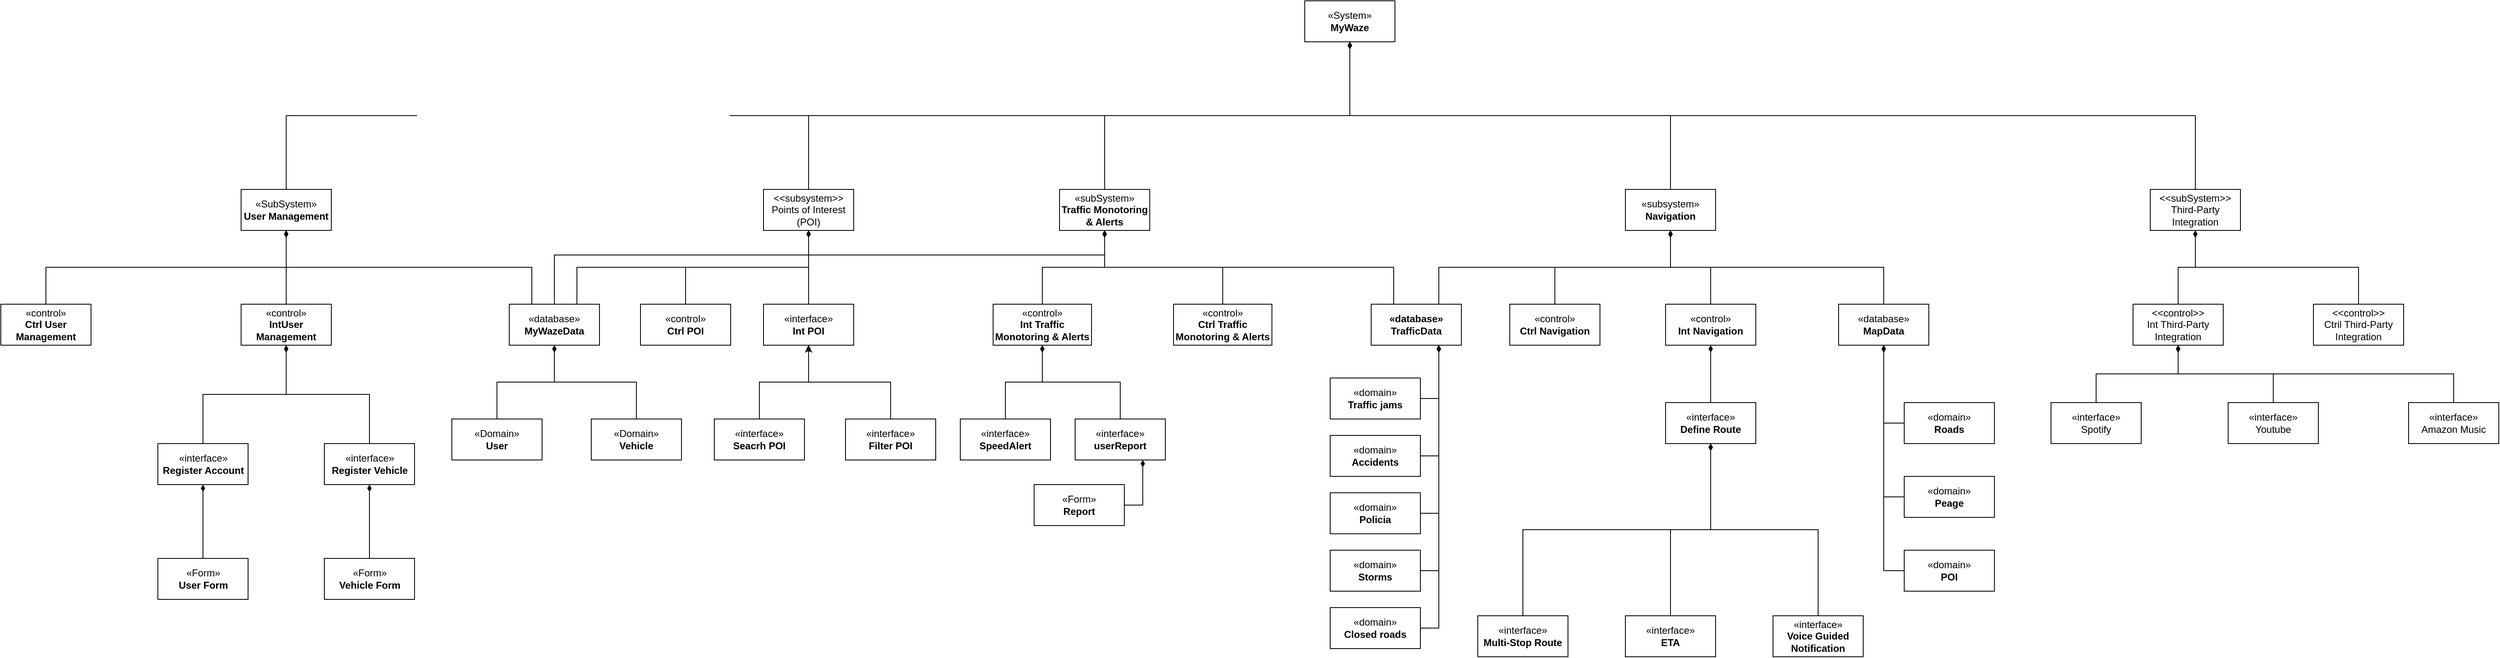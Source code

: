<mxfile version="27.0.9">
  <diagram name="Page-1" id="rv70FW1noNGGTZR8Txte">
    <mxGraphModel dx="2245" dy="790" grid="1" gridSize="10" guides="1" tooltips="1" connect="1" arrows="1" fold="1" page="1" pageScale="1" pageWidth="827" pageHeight="1169" math="0" shadow="0">
      <root>
        <mxCell id="0" />
        <mxCell id="1" parent="0" />
        <mxCell id="NYa0R-SMuXHiYhOAjpid-2" value="«System»&lt;br&gt;&lt;b&gt;MyWaze&lt;/b&gt;" style="html=1;whiteSpace=wrap;" parent="1" vertex="1">
          <mxGeometry x="780" y="20" width="110" height="50" as="geometry" />
        </mxCell>
        <mxCell id="NYa0R-SMuXHiYhOAjpid-31" style="edgeStyle=orthogonalEdgeStyle;rounded=0;orthogonalLoop=1;jettySize=auto;html=1;exitX=0.5;exitY=0;exitDx=0;exitDy=0;entryX=0.5;entryY=1;entryDx=0;entryDy=0;endArrow=diamondThin;endFill=1;" parent="1" source="NYa0R-SMuXHiYhOAjpid-3" target="NYa0R-SMuXHiYhOAjpid-2" edge="1">
          <mxGeometry relative="1" as="geometry" />
        </mxCell>
        <mxCell id="NYa0R-SMuXHiYhOAjpid-3" value="«SubSystem»&lt;br&gt;&lt;b&gt;User Management&lt;/b&gt;" style="html=1;whiteSpace=wrap;" parent="1" vertex="1">
          <mxGeometry x="-517" y="250" width="110" height="50" as="geometry" />
        </mxCell>
        <mxCell id="8JqxV0b_A7vU7f-LkTIg-5" style="edgeStyle=orthogonalEdgeStyle;rounded=0;orthogonalLoop=1;jettySize=auto;html=1;exitX=0.5;exitY=0;exitDx=0;exitDy=0;entryX=0.5;entryY=1;entryDx=0;entryDy=0;endArrow=diamondThin;endFill=1;" parent="1" source="NYa0R-SMuXHiYhOAjpid-10" target="8JqxV0b_A7vU7f-LkTIg-3" edge="1">
          <mxGeometry relative="1" as="geometry" />
        </mxCell>
        <mxCell id="NYa0R-SMuXHiYhOAjpid-10" value="«interface»&lt;br&gt;&lt;b&gt;Register Account&lt;/b&gt;" style="html=1;whiteSpace=wrap;" parent="1" vertex="1">
          <mxGeometry x="-618.5" y="560" width="110" height="50" as="geometry" />
        </mxCell>
        <mxCell id="8JqxV0b_A7vU7f-LkTIg-6" style="edgeStyle=orthogonalEdgeStyle;rounded=0;orthogonalLoop=1;jettySize=auto;html=1;exitX=0.5;exitY=0;exitDx=0;exitDy=0;entryX=0.5;entryY=1;entryDx=0;entryDy=0;endArrow=diamondThin;endFill=1;" parent="1" source="NYa0R-SMuXHiYhOAjpid-11" target="8JqxV0b_A7vU7f-LkTIg-3" edge="1">
          <mxGeometry relative="1" as="geometry" />
        </mxCell>
        <mxCell id="NYa0R-SMuXHiYhOAjpid-11" value="«interface»&lt;br&gt;&lt;b&gt;Register Vehicle&lt;/b&gt;" style="html=1;whiteSpace=wrap;" parent="1" vertex="1">
          <mxGeometry x="-415.5" y="560" width="110" height="50" as="geometry" />
        </mxCell>
        <mxCell id="NYa0R-SMuXHiYhOAjpid-60" style="edgeStyle=orthogonalEdgeStyle;rounded=0;orthogonalLoop=1;jettySize=auto;html=1;exitX=0.25;exitY=0;exitDx=0;exitDy=0;entryX=0.5;entryY=1;entryDx=0;entryDy=0;endArrow=diamondThin;endFill=1;" parent="1" source="NYa0R-SMuXHiYhOAjpid-13" target="NYa0R-SMuXHiYhOAjpid-3" edge="1">
          <mxGeometry relative="1" as="geometry" />
        </mxCell>
        <mxCell id="NYa0R-SMuXHiYhOAjpid-61" style="edgeStyle=orthogonalEdgeStyle;rounded=0;orthogonalLoop=1;jettySize=auto;html=1;exitX=0.75;exitY=0;exitDx=0;exitDy=0;entryX=0.5;entryY=1;entryDx=0;entryDy=0;endArrow=diamondThin;endFill=1;" parent="1" source="NYa0R-SMuXHiYhOAjpid-13" target="NYa0R-SMuXHiYhOAjpid-24" edge="1">
          <mxGeometry relative="1" as="geometry" />
        </mxCell>
        <mxCell id="ZADUOhebhtJnV6KTccMP-1" style="edgeStyle=orthogonalEdgeStyle;rounded=0;orthogonalLoop=1;jettySize=auto;html=1;exitX=0.5;exitY=0;exitDx=0;exitDy=0;entryX=0.5;entryY=1;entryDx=0;entryDy=0;endArrow=diamondThin;endFill=1;" parent="1" source="NYa0R-SMuXHiYhOAjpid-13" target="NYa0R-SMuXHiYhOAjpid-16" edge="1">
          <mxGeometry relative="1" as="geometry">
            <Array as="points">
              <mxPoint x="-135" y="330" />
              <mxPoint x="536" y="330" />
            </Array>
          </mxGeometry>
        </mxCell>
        <mxCell id="NYa0R-SMuXHiYhOAjpid-13" value="«database»&lt;br&gt;&lt;b&gt;MyWazeData&lt;/b&gt;" style="html=1;whiteSpace=wrap;" parent="1" vertex="1">
          <mxGeometry x="-190" y="390" width="110" height="50" as="geometry" />
        </mxCell>
        <mxCell id="8JqxV0b_A7vU7f-LkTIg-12" style="edgeStyle=orthogonalEdgeStyle;rounded=0;orthogonalLoop=1;jettySize=auto;html=1;exitX=0.5;exitY=0;exitDx=0;exitDy=0;entryX=0.5;entryY=1;entryDx=0;entryDy=0;endArrow=diamondThin;endFill=1;" parent="1" source="NYa0R-SMuXHiYhOAjpid-14" target="8JqxV0b_A7vU7f-LkTIg-9" edge="1">
          <mxGeometry relative="1" as="geometry" />
        </mxCell>
        <mxCell id="NYa0R-SMuXHiYhOAjpid-14" value="«interface»&lt;br&gt;&lt;b&gt;SpeedAlert&lt;/b&gt;" style="html=1;whiteSpace=wrap;" parent="1" vertex="1">
          <mxGeometry x="360" y="530" width="110" height="50" as="geometry" />
        </mxCell>
        <mxCell id="8JqxV0b_A7vU7f-LkTIg-13" style="edgeStyle=orthogonalEdgeStyle;rounded=0;orthogonalLoop=1;jettySize=auto;html=1;exitX=0.5;exitY=0;exitDx=0;exitDy=0;entryX=0.5;entryY=1;entryDx=0;entryDy=0;endArrow=diamondThin;endFill=1;" parent="1" source="NYa0R-SMuXHiYhOAjpid-15" target="8JqxV0b_A7vU7f-LkTIg-9" edge="1">
          <mxGeometry relative="1" as="geometry" />
        </mxCell>
        <mxCell id="NYa0R-SMuXHiYhOAjpid-15" value="«interface»&lt;br&gt;&lt;b&gt;userReport&lt;/b&gt;" style="html=1;whiteSpace=wrap;" parent="1" vertex="1">
          <mxGeometry x="500" y="530" width="110" height="50" as="geometry" />
        </mxCell>
        <mxCell id="NYa0R-SMuXHiYhOAjpid-32" style="edgeStyle=orthogonalEdgeStyle;rounded=0;orthogonalLoop=1;jettySize=auto;html=1;exitX=0.5;exitY=0;exitDx=0;exitDy=0;entryX=0.5;entryY=1;entryDx=0;entryDy=0;endArrow=diamondThin;endFill=1;" parent="1" source="NYa0R-SMuXHiYhOAjpid-16" target="NYa0R-SMuXHiYhOAjpid-2" edge="1">
          <mxGeometry relative="1" as="geometry" />
        </mxCell>
        <mxCell id="NYa0R-SMuXHiYhOAjpid-16" value="«subSystem»&lt;br&gt;&lt;b&gt;Traffic Monotoring &amp;amp; Alerts&lt;/b&gt;" style="html=1;whiteSpace=wrap;" parent="1" vertex="1">
          <mxGeometry x="481" y="250" width="110" height="50" as="geometry" />
        </mxCell>
        <mxCell id="NYa0R-SMuXHiYhOAjpid-55" style="edgeStyle=orthogonalEdgeStyle;rounded=0;orthogonalLoop=1;jettySize=auto;html=1;exitX=0.25;exitY=0;exitDx=0;exitDy=0;entryX=0.5;entryY=1;entryDx=0;entryDy=0;endArrow=diamondThin;endFill=1;" parent="1" source="NYa0R-SMuXHiYhOAjpid-17" target="NYa0R-SMuXHiYhOAjpid-16" edge="1">
          <mxGeometry relative="1" as="geometry" />
        </mxCell>
        <mxCell id="NYa0R-SMuXHiYhOAjpid-88" style="edgeStyle=orthogonalEdgeStyle;rounded=0;orthogonalLoop=1;jettySize=auto;html=1;exitX=0.75;exitY=0;exitDx=0;exitDy=0;entryX=0.5;entryY=1;entryDx=0;entryDy=0;endArrow=diamondThin;endFill=1;" parent="1" source="NYa0R-SMuXHiYhOAjpid-17" target="NYa0R-SMuXHiYhOAjpid-18" edge="1">
          <mxGeometry relative="1" as="geometry" />
        </mxCell>
        <mxCell id="NYa0R-SMuXHiYhOAjpid-17" value="«database»&lt;br&gt;&lt;span&gt;TrafficData&lt;/span&gt;" style="html=1;whiteSpace=wrap;fontStyle=1" parent="1" vertex="1">
          <mxGeometry x="861" y="390" width="110" height="50" as="geometry" />
        </mxCell>
        <mxCell id="NYa0R-SMuXHiYhOAjpid-33" style="edgeStyle=orthogonalEdgeStyle;rounded=0;orthogonalLoop=1;jettySize=auto;html=1;exitX=0.5;exitY=0;exitDx=0;exitDy=0;entryX=0.5;entryY=1;entryDx=0;entryDy=0;endArrow=diamondThin;endFill=1;" parent="1" source="NYa0R-SMuXHiYhOAjpid-18" target="NYa0R-SMuXHiYhOAjpid-2" edge="1">
          <mxGeometry relative="1" as="geometry" />
        </mxCell>
        <mxCell id="NYa0R-SMuXHiYhOAjpid-18" value="«subsystem»&lt;br&gt;&lt;b&gt;Navigation&lt;/b&gt;" style="html=1;whiteSpace=wrap;" parent="1" vertex="1">
          <mxGeometry x="1171" y="250" width="110" height="50" as="geometry" />
        </mxCell>
        <mxCell id="8JqxV0b_A7vU7f-LkTIg-16" style="edgeStyle=orthogonalEdgeStyle;rounded=0;orthogonalLoop=1;jettySize=auto;html=1;exitX=0.5;exitY=0;exitDx=0;exitDy=0;entryX=0.5;entryY=1;entryDx=0;entryDy=0;endArrow=diamondThin;endFill=1;" parent="1" source="NYa0R-SMuXHiYhOAjpid-19" target="8JqxV0b_A7vU7f-LkTIg-14" edge="1">
          <mxGeometry relative="1" as="geometry" />
        </mxCell>
        <mxCell id="NYa0R-SMuXHiYhOAjpid-19" value="«interface»&lt;br&gt;&lt;b&gt;Define Route&lt;/b&gt;" style="html=1;whiteSpace=wrap;" parent="1" vertex="1">
          <mxGeometry x="1220" y="510" width="110" height="50" as="geometry" />
        </mxCell>
        <mxCell id="NYa0R-SMuXHiYhOAjpid-41" style="edgeStyle=orthogonalEdgeStyle;rounded=0;orthogonalLoop=1;jettySize=auto;html=1;exitX=0.5;exitY=0;exitDx=0;exitDy=0;entryX=0.5;entryY=1;entryDx=0;entryDy=0;endArrow=diamondThin;endFill=1;" parent="1" source="NYa0R-SMuXHiYhOAjpid-21" target="NYa0R-SMuXHiYhOAjpid-19" edge="1">
          <mxGeometry relative="1" as="geometry" />
        </mxCell>
        <mxCell id="NYa0R-SMuXHiYhOAjpid-21" value="«interface»&lt;br&gt;&lt;b&gt;Multi-Stop Route&lt;/b&gt;" style="html=1;whiteSpace=wrap;" parent="1" vertex="1">
          <mxGeometry x="991" y="770" width="110" height="50" as="geometry" />
        </mxCell>
        <mxCell id="NYa0R-SMuXHiYhOAjpid-44" style="edgeStyle=orthogonalEdgeStyle;rounded=0;orthogonalLoop=1;jettySize=auto;html=1;exitX=0.5;exitY=0;exitDx=0;exitDy=0;entryX=0.5;entryY=1;entryDx=0;entryDy=0;endArrow=diamondThin;endFill=1;" parent="1" source="NYa0R-SMuXHiYhOAjpid-22" target="NYa0R-SMuXHiYhOAjpid-19" edge="1">
          <mxGeometry relative="1" as="geometry" />
        </mxCell>
        <mxCell id="NYa0R-SMuXHiYhOAjpid-22" value="«interface»&lt;br&gt;&lt;b&gt;ETA&lt;/b&gt;" style="html=1;whiteSpace=wrap;" parent="1" vertex="1">
          <mxGeometry x="1171" y="770" width="110" height="50" as="geometry" />
        </mxCell>
        <mxCell id="NYa0R-SMuXHiYhOAjpid-45" style="edgeStyle=orthogonalEdgeStyle;rounded=0;orthogonalLoop=1;jettySize=auto;html=1;exitX=0.5;exitY=0;exitDx=0;exitDy=0;entryX=0.5;entryY=1;entryDx=0;entryDy=0;endArrow=diamondThin;endFill=1;" parent="1" source="NYa0R-SMuXHiYhOAjpid-23" target="NYa0R-SMuXHiYhOAjpid-19" edge="1">
          <mxGeometry relative="1" as="geometry" />
        </mxCell>
        <mxCell id="NYa0R-SMuXHiYhOAjpid-23" value="«interface»&lt;br&gt;&lt;b&gt;Voice Guided Notification&lt;/b&gt;" style="html=1;whiteSpace=wrap;" parent="1" vertex="1">
          <mxGeometry x="1351" y="770" width="110" height="50" as="geometry" />
        </mxCell>
        <mxCell id="NYa0R-SMuXHiYhOAjpid-34" style="edgeStyle=orthogonalEdgeStyle;rounded=0;orthogonalLoop=1;jettySize=auto;html=1;exitX=0.5;exitY=0;exitDx=0;exitDy=0;entryX=0.5;entryY=1;entryDx=0;entryDy=0;endArrow=diamondThin;endFill=1;" parent="1" source="NYa0R-SMuXHiYhOAjpid-24" target="NYa0R-SMuXHiYhOAjpid-2" edge="1">
          <mxGeometry relative="1" as="geometry" />
        </mxCell>
        <mxCell id="NYa0R-SMuXHiYhOAjpid-24" value="&lt;div&gt;&amp;lt;&amp;lt;subsystem&amp;gt;&amp;gt;&lt;/div&gt;Points of Interest (POI)" style="html=1;whiteSpace=wrap;" parent="1" vertex="1">
          <mxGeometry x="120" y="250" width="110" height="50" as="geometry" />
        </mxCell>
        <mxCell id="NYa0R-SMuXHiYhOAjpid-39" style="edgeStyle=orthogonalEdgeStyle;rounded=0;orthogonalLoop=1;jettySize=auto;html=1;exitX=0.5;exitY=0;exitDx=0;exitDy=0;entryX=0.5;entryY=1;entryDx=0;entryDy=0;endArrow=diamondThin;endFill=1;" parent="1" source="NYa0R-SMuXHiYhOAjpid-25" target="NYa0R-SMuXHiYhOAjpid-24" edge="1">
          <mxGeometry relative="1" as="geometry" />
        </mxCell>
        <mxCell id="NYa0R-SMuXHiYhOAjpid-25" value="«interface»&lt;br&gt;&lt;b&gt;Int POI&lt;/b&gt;" style="html=1;whiteSpace=wrap;" parent="1" vertex="1">
          <mxGeometry x="120" y="390" width="110" height="50" as="geometry" />
        </mxCell>
        <mxCell id="NYa0R-SMuXHiYhOAjpid-35" style="edgeStyle=orthogonalEdgeStyle;rounded=0;orthogonalLoop=1;jettySize=auto;html=1;exitX=0.5;exitY=0;exitDx=0;exitDy=0;entryX=0.5;entryY=1;entryDx=0;entryDy=0;endArrow=diamondThin;endFill=1;" parent="1" source="NYa0R-SMuXHiYhOAjpid-26" target="NYa0R-SMuXHiYhOAjpid-2" edge="1">
          <mxGeometry relative="1" as="geometry" />
        </mxCell>
        <mxCell id="NYa0R-SMuXHiYhOAjpid-26" value="&lt;div&gt;&amp;lt;&amp;lt;subSystem&amp;gt;&amp;gt;&lt;/div&gt;Third-Party Integration" style="html=1;whiteSpace=wrap;" parent="1" vertex="1">
          <mxGeometry x="1811" y="250" width="110" height="50" as="geometry" />
        </mxCell>
        <mxCell id="8JqxV0b_A7vU7f-LkTIg-19" style="edgeStyle=orthogonalEdgeStyle;rounded=0;orthogonalLoop=1;jettySize=auto;html=1;exitX=0.5;exitY=0;exitDx=0;exitDy=0;entryX=0.5;entryY=1;entryDx=0;entryDy=0;endArrow=diamondThin;endFill=1;" parent="1" source="NYa0R-SMuXHiYhOAjpid-28" target="8JqxV0b_A7vU7f-LkTIg-17" edge="1">
          <mxGeometry relative="1" as="geometry" />
        </mxCell>
        <mxCell id="NYa0R-SMuXHiYhOAjpid-28" value="«interface»&lt;br&gt;Spotify" style="html=1;whiteSpace=wrap;" parent="1" vertex="1">
          <mxGeometry x="1690" y="510" width="110" height="50" as="geometry" />
        </mxCell>
        <mxCell id="8JqxV0b_A7vU7f-LkTIg-20" style="edgeStyle=orthogonalEdgeStyle;rounded=0;orthogonalLoop=1;jettySize=auto;html=1;exitX=0.5;exitY=0;exitDx=0;exitDy=0;endArrow=diamondThin;endFill=1;" parent="1" source="NYa0R-SMuXHiYhOAjpid-29" target="8JqxV0b_A7vU7f-LkTIg-17" edge="1">
          <mxGeometry relative="1" as="geometry" />
        </mxCell>
        <mxCell id="NYa0R-SMuXHiYhOAjpid-29" value="«interface»&lt;br&gt;Youtube" style="html=1;whiteSpace=wrap;" parent="1" vertex="1">
          <mxGeometry x="1906" y="510" width="110" height="50" as="geometry" />
        </mxCell>
        <mxCell id="8JqxV0b_A7vU7f-LkTIg-21" style="edgeStyle=orthogonalEdgeStyle;rounded=0;orthogonalLoop=1;jettySize=auto;html=1;exitX=0.5;exitY=0;exitDx=0;exitDy=0;entryX=0.5;entryY=1;entryDx=0;entryDy=0;endArrow=diamondThin;endFill=1;" parent="1" source="NYa0R-SMuXHiYhOAjpid-30" target="8JqxV0b_A7vU7f-LkTIg-17" edge="1">
          <mxGeometry relative="1" as="geometry" />
        </mxCell>
        <mxCell id="NYa0R-SMuXHiYhOAjpid-30" value="«interface»&lt;br&gt;Amazon Music" style="html=1;whiteSpace=wrap;" parent="1" vertex="1">
          <mxGeometry x="2126" y="510" width="110" height="50" as="geometry" />
        </mxCell>
        <mxCell id="NYa0R-SMuXHiYhOAjpid-63" style="edgeStyle=orthogonalEdgeStyle;rounded=0;orthogonalLoop=1;jettySize=auto;html=1;exitX=0.5;exitY=0;exitDx=0;exitDy=0;entryX=0.5;entryY=1;entryDx=0;entryDy=0;endArrow=diamondThin;endFill=1;" parent="1" source="NYa0R-SMuXHiYhOAjpid-62" target="NYa0R-SMuXHiYhOAjpid-18" edge="1">
          <mxGeometry relative="1" as="geometry" />
        </mxCell>
        <mxCell id="NYa0R-SMuXHiYhOAjpid-62" value="«database»&lt;br&gt;&lt;b&gt;MapData&lt;/b&gt;" style="html=1;whiteSpace=wrap;" parent="1" vertex="1">
          <mxGeometry x="1431" y="390" width="110" height="50" as="geometry" />
        </mxCell>
        <mxCell id="NYa0R-SMuXHiYhOAjpid-69" style="edgeStyle=orthogonalEdgeStyle;rounded=0;orthogonalLoop=1;jettySize=auto;html=1;exitX=0.5;exitY=0;exitDx=0;exitDy=0;entryX=0.5;entryY=1;entryDx=0;entryDy=0;endArrow=diamondThin;endFill=1;" parent="1" source="NYa0R-SMuXHiYhOAjpid-65" target="NYa0R-SMuXHiYhOAjpid-13" edge="1">
          <mxGeometry relative="1" as="geometry" />
        </mxCell>
        <mxCell id="NYa0R-SMuXHiYhOAjpid-65" value="«Domain»&lt;br&gt;&lt;b&gt;User&lt;/b&gt;" style="html=1;whiteSpace=wrap;" parent="1" vertex="1">
          <mxGeometry x="-260" y="530" width="110" height="50" as="geometry" />
        </mxCell>
        <mxCell id="NYa0R-SMuXHiYhOAjpid-70" style="edgeStyle=orthogonalEdgeStyle;rounded=0;orthogonalLoop=1;jettySize=auto;html=1;exitX=0.5;exitY=0;exitDx=0;exitDy=0;entryX=0.5;entryY=1;entryDx=0;entryDy=0;endArrow=diamondThin;endFill=1;" parent="1" source="NYa0R-SMuXHiYhOAjpid-67" target="NYa0R-SMuXHiYhOAjpid-13" edge="1">
          <mxGeometry relative="1" as="geometry" />
        </mxCell>
        <mxCell id="NYa0R-SMuXHiYhOAjpid-67" value="«Domain»&lt;br&gt;&lt;b&gt;Vehicle&lt;/b&gt;" style="html=1;whiteSpace=wrap;" parent="1" vertex="1">
          <mxGeometry x="-90" y="530" width="110" height="50" as="geometry" />
        </mxCell>
        <mxCell id="NYa0R-SMuXHiYhOAjpid-72" style="edgeStyle=orthogonalEdgeStyle;rounded=0;orthogonalLoop=1;jettySize=auto;html=1;exitX=0;exitY=0.5;exitDx=0;exitDy=0;entryX=0.5;entryY=1;entryDx=0;entryDy=0;endArrow=diamondThin;endFill=1;" parent="1" source="NYa0R-SMuXHiYhOAjpid-71" target="NYa0R-SMuXHiYhOAjpid-62" edge="1">
          <mxGeometry relative="1" as="geometry" />
        </mxCell>
        <mxCell id="NYa0R-SMuXHiYhOAjpid-71" value="«domain»&lt;br&gt;&lt;b&gt;Roads&lt;/b&gt;" style="html=1;whiteSpace=wrap;" parent="1" vertex="1">
          <mxGeometry x="1511" y="510" width="110" height="50" as="geometry" />
        </mxCell>
        <mxCell id="NYa0R-SMuXHiYhOAjpid-75" style="edgeStyle=orthogonalEdgeStyle;rounded=0;orthogonalLoop=1;jettySize=auto;html=1;exitX=0;exitY=0.5;exitDx=0;exitDy=0;entryX=0.5;entryY=1;entryDx=0;entryDy=0;endArrow=diamondThin;endFill=1;" parent="1" source="NYa0R-SMuXHiYhOAjpid-74" target="NYa0R-SMuXHiYhOAjpid-62" edge="1">
          <mxGeometry relative="1" as="geometry" />
        </mxCell>
        <mxCell id="NYa0R-SMuXHiYhOAjpid-74" value="«domain»&lt;br&gt;&lt;b&gt;Peage&lt;/b&gt;" style="html=1;whiteSpace=wrap;" parent="1" vertex="1">
          <mxGeometry x="1511" y="600" width="110" height="50" as="geometry" />
        </mxCell>
        <mxCell id="NYa0R-SMuXHiYhOAjpid-94" style="edgeStyle=orthogonalEdgeStyle;rounded=0;orthogonalLoop=1;jettySize=auto;html=1;exitX=1;exitY=0.5;exitDx=0;exitDy=0;entryX=0.75;entryY=1;entryDx=0;entryDy=0;endArrow=diamondThin;endFill=1;" parent="1" source="NYa0R-SMuXHiYhOAjpid-76" target="NYa0R-SMuXHiYhOAjpid-17" edge="1">
          <mxGeometry relative="1" as="geometry" />
        </mxCell>
        <mxCell id="NYa0R-SMuXHiYhOAjpid-76" value="«domain»&lt;br&gt;&lt;b&gt;Traffic jams&lt;/b&gt;" style="html=1;whiteSpace=wrap;" parent="1" vertex="1">
          <mxGeometry x="811" y="480" width="110" height="50" as="geometry" />
        </mxCell>
        <mxCell id="NYa0R-SMuXHiYhOAjpid-95" style="edgeStyle=orthogonalEdgeStyle;rounded=0;orthogonalLoop=1;jettySize=auto;html=1;exitX=1;exitY=0.5;exitDx=0;exitDy=0;entryX=0.75;entryY=1;entryDx=0;entryDy=0;endArrow=diamondThin;endFill=1;" parent="1" source="NYa0R-SMuXHiYhOAjpid-77" target="NYa0R-SMuXHiYhOAjpid-17" edge="1">
          <mxGeometry relative="1" as="geometry" />
        </mxCell>
        <mxCell id="NYa0R-SMuXHiYhOAjpid-77" value="«domain»&lt;br&gt;&lt;b&gt;Accidents&lt;/b&gt;" style="html=1;whiteSpace=wrap;" parent="1" vertex="1">
          <mxGeometry x="811" y="550" width="110" height="50" as="geometry" />
        </mxCell>
        <mxCell id="NYa0R-SMuXHiYhOAjpid-97" style="edgeStyle=orthogonalEdgeStyle;rounded=0;orthogonalLoop=1;jettySize=auto;html=1;exitX=1;exitY=0.5;exitDx=0;exitDy=0;entryX=0.75;entryY=1;entryDx=0;entryDy=0;endArrow=diamondThin;endFill=1;" parent="1" source="NYa0R-SMuXHiYhOAjpid-78" target="NYa0R-SMuXHiYhOAjpid-17" edge="1">
          <mxGeometry relative="1" as="geometry" />
        </mxCell>
        <mxCell id="NYa0R-SMuXHiYhOAjpid-78" value="«domain»&lt;br&gt;&lt;b&gt;Policia&lt;/b&gt;" style="html=1;whiteSpace=wrap;" parent="1" vertex="1">
          <mxGeometry x="811" y="620" width="110" height="50" as="geometry" />
        </mxCell>
        <mxCell id="NYa0R-SMuXHiYhOAjpid-99" style="edgeStyle=orthogonalEdgeStyle;rounded=0;orthogonalLoop=1;jettySize=auto;html=1;exitX=1;exitY=0.5;exitDx=0;exitDy=0;entryX=0.75;entryY=1;entryDx=0;entryDy=0;endArrow=diamondThin;endFill=1;" parent="1" source="NYa0R-SMuXHiYhOAjpid-79" target="NYa0R-SMuXHiYhOAjpid-17" edge="1">
          <mxGeometry relative="1" as="geometry" />
        </mxCell>
        <mxCell id="NYa0R-SMuXHiYhOAjpid-79" value="«domain»&lt;br&gt;&lt;b&gt;Closed roads&lt;/b&gt;" style="html=1;whiteSpace=wrap;" parent="1" vertex="1">
          <mxGeometry x="811" y="760" width="110" height="50" as="geometry" />
        </mxCell>
        <mxCell id="NYa0R-SMuXHiYhOAjpid-98" style="edgeStyle=orthogonalEdgeStyle;rounded=0;orthogonalLoop=1;jettySize=auto;html=1;exitX=1;exitY=0.5;exitDx=0;exitDy=0;entryX=0.75;entryY=1;entryDx=0;entryDy=0;endArrow=diamondThin;endFill=1;" parent="1" source="NYa0R-SMuXHiYhOAjpid-80" target="NYa0R-SMuXHiYhOAjpid-17" edge="1">
          <mxGeometry relative="1" as="geometry" />
        </mxCell>
        <mxCell id="NYa0R-SMuXHiYhOAjpid-80" value="«domain»&lt;br&gt;&lt;b&gt;Storms&lt;/b&gt;" style="html=1;whiteSpace=wrap;" parent="1" vertex="1">
          <mxGeometry x="811" y="690" width="110" height="50" as="geometry" />
        </mxCell>
        <mxCell id="NYa0R-SMuXHiYhOAjpid-102" style="edgeStyle=orthogonalEdgeStyle;rounded=0;orthogonalLoop=1;jettySize=auto;html=1;exitX=1;exitY=0.5;exitDx=0;exitDy=0;entryX=0.75;entryY=1;entryDx=0;entryDy=0;endArrow=diamondThin;endFill=1;" parent="1" source="NYa0R-SMuXHiYhOAjpid-100" target="NYa0R-SMuXHiYhOAjpid-15" edge="1">
          <mxGeometry relative="1" as="geometry" />
        </mxCell>
        <mxCell id="NYa0R-SMuXHiYhOAjpid-100" value="«Form»&lt;br&gt;&lt;b&gt;Report&lt;/b&gt;" style="html=1;whiteSpace=wrap;" parent="1" vertex="1">
          <mxGeometry x="450" y="610" width="110" height="50" as="geometry" />
        </mxCell>
        <mxCell id="NYa0R-SMuXHiYhOAjpid-106" style="edgeStyle=orthogonalEdgeStyle;rounded=0;orthogonalLoop=1;jettySize=auto;html=1;exitX=0.5;exitY=0;exitDx=0;exitDy=0;entryX=0.5;entryY=1;entryDx=0;entryDy=0;endArrow=diamondThin;endFill=1;" parent="1" source="NYa0R-SMuXHiYhOAjpid-104" target="NYa0R-SMuXHiYhOAjpid-25" edge="1">
          <mxGeometry relative="1" as="geometry" />
        </mxCell>
        <mxCell id="NYa0R-SMuXHiYhOAjpid-104" value="«interface»&lt;br&gt;&lt;b&gt;Seacrh POI&lt;/b&gt;" style="html=1;whiteSpace=wrap;" parent="1" vertex="1">
          <mxGeometry x="60" y="530" width="110" height="50" as="geometry" />
        </mxCell>
        <mxCell id="NYa0R-SMuXHiYhOAjpid-107" style="edgeStyle=orthogonalEdgeStyle;rounded=0;orthogonalLoop=1;jettySize=auto;html=1;exitX=0.5;exitY=0;exitDx=0;exitDy=0;entryX=0.5;entryY=1;entryDx=0;entryDy=0;" parent="1" source="NYa0R-SMuXHiYhOAjpid-105" target="NYa0R-SMuXHiYhOAjpid-25" edge="1">
          <mxGeometry relative="1" as="geometry" />
        </mxCell>
        <mxCell id="NYa0R-SMuXHiYhOAjpid-105" value="«interface»&lt;br&gt;&lt;b&gt;Filter POI&lt;/b&gt;" style="html=1;whiteSpace=wrap;" parent="1" vertex="1">
          <mxGeometry x="220" y="530" width="110" height="50" as="geometry" />
        </mxCell>
        <mxCell id="NYa0R-SMuXHiYhOAjpid-111" style="edgeStyle=orthogonalEdgeStyle;rounded=0;orthogonalLoop=1;jettySize=auto;html=1;exitX=0.5;exitY=0;exitDx=0;exitDy=0;entryX=0.5;entryY=1;entryDx=0;entryDy=0;endArrow=diamondThin;endFill=1;" parent="1" source="NYa0R-SMuXHiYhOAjpid-109" target="NYa0R-SMuXHiYhOAjpid-10" edge="1">
          <mxGeometry relative="1" as="geometry" />
        </mxCell>
        <mxCell id="NYa0R-SMuXHiYhOAjpid-109" value="«Form»&lt;br&gt;&lt;b&gt;User Form&lt;/b&gt;" style="html=1;whiteSpace=wrap;" parent="1" vertex="1">
          <mxGeometry x="-618.5" y="700" width="110" height="50" as="geometry" />
        </mxCell>
        <mxCell id="NYa0R-SMuXHiYhOAjpid-112" style="edgeStyle=orthogonalEdgeStyle;rounded=0;orthogonalLoop=1;jettySize=auto;html=1;exitX=0.5;exitY=0;exitDx=0;exitDy=0;entryX=0.5;entryY=1;entryDx=0;entryDy=0;endArrow=diamondThin;endFill=1;" parent="1" source="NYa0R-SMuXHiYhOAjpid-110" target="NYa0R-SMuXHiYhOAjpid-11" edge="1">
          <mxGeometry relative="1" as="geometry" />
        </mxCell>
        <mxCell id="NYa0R-SMuXHiYhOAjpid-110" value="«Form»&lt;br&gt;&lt;b&gt;Vehicle Form&lt;/b&gt;" style="html=1;whiteSpace=wrap;" parent="1" vertex="1">
          <mxGeometry x="-415.5" y="700" width="110" height="50" as="geometry" />
        </mxCell>
        <mxCell id="gWUYYwlUmVVh68GKD5Im-2" style="edgeStyle=orthogonalEdgeStyle;rounded=0;orthogonalLoop=1;jettySize=auto;html=1;exitX=0.5;exitY=0;exitDx=0;exitDy=0;entryX=0.5;entryY=1;entryDx=0;entryDy=0;endArrow=diamondThin;endFill=1;" parent="1" source="gWUYYwlUmVVh68GKD5Im-1" target="NYa0R-SMuXHiYhOAjpid-3" edge="1">
          <mxGeometry relative="1" as="geometry" />
        </mxCell>
        <mxCell id="gWUYYwlUmVVh68GKD5Im-1" value="«control»&lt;br&gt;&lt;b&gt;Ctrl User Management&lt;/b&gt;" style="html=1;whiteSpace=wrap;" parent="1" vertex="1">
          <mxGeometry x="-810" y="390" width="110" height="50" as="geometry" />
        </mxCell>
        <mxCell id="gWUYYwlUmVVh68GKD5Im-4" style="edgeStyle=orthogonalEdgeStyle;rounded=0;orthogonalLoop=1;jettySize=auto;html=1;exitX=0.5;exitY=0;exitDx=0;exitDy=0;entryX=0.5;entryY=1;entryDx=0;entryDy=0;endArrow=diamondThin;endFill=1;" parent="1" source="gWUYYwlUmVVh68GKD5Im-3" target="NYa0R-SMuXHiYhOAjpid-24" edge="1">
          <mxGeometry relative="1" as="geometry" />
        </mxCell>
        <mxCell id="gWUYYwlUmVVh68GKD5Im-3" value="«control»&lt;br&gt;&lt;b&gt;Ctrl POI&lt;/b&gt;" style="html=1;whiteSpace=wrap;" parent="1" vertex="1">
          <mxGeometry x="-30" y="390" width="110" height="50" as="geometry" />
        </mxCell>
        <mxCell id="gWUYYwlUmVVh68GKD5Im-6" style="edgeStyle=orthogonalEdgeStyle;rounded=0;orthogonalLoop=1;jettySize=auto;html=1;exitX=0.5;exitY=0;exitDx=0;exitDy=0;entryX=0.5;entryY=1;entryDx=0;entryDy=0;endArrow=diamondThin;endFill=1;" parent="1" source="gWUYYwlUmVVh68GKD5Im-5" target="NYa0R-SMuXHiYhOAjpid-16" edge="1">
          <mxGeometry relative="1" as="geometry" />
        </mxCell>
        <mxCell id="gWUYYwlUmVVh68GKD5Im-5" value="«control»&lt;br&gt;&lt;b&gt;Ctrl Traffic Monotoring &amp;amp; Alerts&lt;/b&gt;" style="html=1;whiteSpace=wrap;" parent="1" vertex="1">
          <mxGeometry x="620" y="390" width="120" height="50" as="geometry" />
        </mxCell>
        <mxCell id="gWUYYwlUmVVh68GKD5Im-9" style="edgeStyle=orthogonalEdgeStyle;rounded=0;orthogonalLoop=1;jettySize=auto;html=1;exitX=0.5;exitY=0;exitDx=0;exitDy=0;entryX=0.5;entryY=1;entryDx=0;entryDy=0;endArrow=diamondThin;endFill=1;" parent="1" source="gWUYYwlUmVVh68GKD5Im-7" target="NYa0R-SMuXHiYhOAjpid-18" edge="1">
          <mxGeometry relative="1" as="geometry" />
        </mxCell>
        <mxCell id="gWUYYwlUmVVh68GKD5Im-7" value="«control»&lt;br&gt;&lt;b&gt;Ctrl Navigation&lt;/b&gt;" style="html=1;whiteSpace=wrap;" parent="1" vertex="1">
          <mxGeometry x="1030" y="390" width="110" height="50" as="geometry" />
        </mxCell>
        <mxCell id="gWUYYwlUmVVh68GKD5Im-11" style="edgeStyle=orthogonalEdgeStyle;rounded=0;orthogonalLoop=1;jettySize=auto;html=1;exitX=0.5;exitY=0;exitDx=0;exitDy=0;entryX=0.5;entryY=1;entryDx=0;entryDy=0;endArrow=diamondThin;endFill=1;" parent="1" source="gWUYYwlUmVVh68GKD5Im-10" target="NYa0R-SMuXHiYhOAjpid-26" edge="1">
          <mxGeometry relative="1" as="geometry" />
        </mxCell>
        <mxCell id="gWUYYwlUmVVh68GKD5Im-10" value="&lt;div&gt;&amp;lt;&amp;lt;control&amp;gt;&amp;gt;&lt;/div&gt;Ctril Third-Party Integration" style="html=1;whiteSpace=wrap;" parent="1" vertex="1">
          <mxGeometry x="2010" y="390" width="110" height="50" as="geometry" />
        </mxCell>
        <mxCell id="8JqxV0b_A7vU7f-LkTIg-2" style="edgeStyle=orthogonalEdgeStyle;rounded=0;orthogonalLoop=1;jettySize=auto;html=1;exitX=0;exitY=0.5;exitDx=0;exitDy=0;entryX=0.5;entryY=1;entryDx=0;entryDy=0;endArrow=diamondThin;endFill=1;" parent="1" source="8JqxV0b_A7vU7f-LkTIg-1" target="NYa0R-SMuXHiYhOAjpid-62" edge="1">
          <mxGeometry relative="1" as="geometry" />
        </mxCell>
        <mxCell id="8JqxV0b_A7vU7f-LkTIg-1" value="«domain»&lt;br&gt;&lt;b&gt;POI&lt;/b&gt;" style="html=1;whiteSpace=wrap;" parent="1" vertex="1">
          <mxGeometry x="1511" y="690" width="110" height="50" as="geometry" />
        </mxCell>
        <mxCell id="8JqxV0b_A7vU7f-LkTIg-4" style="edgeStyle=orthogonalEdgeStyle;rounded=0;orthogonalLoop=1;jettySize=auto;html=1;exitX=0.5;exitY=0;exitDx=0;exitDy=0;entryX=0.5;entryY=1;entryDx=0;entryDy=0;endArrow=diamondThin;endFill=1;" parent="1" source="8JqxV0b_A7vU7f-LkTIg-3" target="NYa0R-SMuXHiYhOAjpid-3" edge="1">
          <mxGeometry relative="1" as="geometry" />
        </mxCell>
        <mxCell id="8JqxV0b_A7vU7f-LkTIg-3" value="«control»&lt;br&gt;&lt;b&gt;IntUser Management&lt;/b&gt;" style="html=1;whiteSpace=wrap;" parent="1" vertex="1">
          <mxGeometry x="-517" y="390" width="110" height="50" as="geometry" />
        </mxCell>
        <mxCell id="8JqxV0b_A7vU7f-LkTIg-10" style="edgeStyle=orthogonalEdgeStyle;rounded=0;orthogonalLoop=1;jettySize=auto;html=1;exitX=0.5;exitY=0;exitDx=0;exitDy=0;entryX=0.5;entryY=1;entryDx=0;entryDy=0;endArrow=diamondThin;endFill=1;" parent="1" source="8JqxV0b_A7vU7f-LkTIg-9" target="NYa0R-SMuXHiYhOAjpid-16" edge="1">
          <mxGeometry relative="1" as="geometry" />
        </mxCell>
        <mxCell id="8JqxV0b_A7vU7f-LkTIg-9" value="«control»&lt;br&gt;&lt;b&gt;Int Traffic Monotoring &amp;amp; Alerts&lt;/b&gt;" style="html=1;whiteSpace=wrap;" parent="1" vertex="1">
          <mxGeometry x="400" y="390" width="120" height="50" as="geometry" />
        </mxCell>
        <mxCell id="8JqxV0b_A7vU7f-LkTIg-15" style="edgeStyle=orthogonalEdgeStyle;rounded=0;orthogonalLoop=1;jettySize=auto;html=1;exitX=0.5;exitY=0;exitDx=0;exitDy=0;entryX=0.5;entryY=1;entryDx=0;entryDy=0;endArrow=diamondThin;endFill=1;" parent="1" source="8JqxV0b_A7vU7f-LkTIg-14" target="NYa0R-SMuXHiYhOAjpid-18" edge="1">
          <mxGeometry relative="1" as="geometry" />
        </mxCell>
        <mxCell id="8JqxV0b_A7vU7f-LkTIg-14" value="«control»&lt;br&gt;&lt;b&gt;Int Navigation&lt;/b&gt;" style="html=1;whiteSpace=wrap;" parent="1" vertex="1">
          <mxGeometry x="1220" y="390" width="110" height="50" as="geometry" />
        </mxCell>
        <mxCell id="8JqxV0b_A7vU7f-LkTIg-18" style="edgeStyle=orthogonalEdgeStyle;rounded=0;orthogonalLoop=1;jettySize=auto;html=1;exitX=0.5;exitY=0;exitDx=0;exitDy=0;entryX=0.5;entryY=1;entryDx=0;entryDy=0;endArrow=diamondThin;endFill=1;" parent="1" source="8JqxV0b_A7vU7f-LkTIg-17" target="NYa0R-SMuXHiYhOAjpid-26" edge="1">
          <mxGeometry relative="1" as="geometry" />
        </mxCell>
        <mxCell id="8JqxV0b_A7vU7f-LkTIg-17" value="&lt;div&gt;&amp;lt;&amp;lt;control&amp;gt;&amp;gt;&lt;/div&gt;Int Third-Party Integration" style="html=1;whiteSpace=wrap;" parent="1" vertex="1">
          <mxGeometry x="1790" y="390" width="110" height="50" as="geometry" />
        </mxCell>
      </root>
    </mxGraphModel>
  </diagram>
</mxfile>
